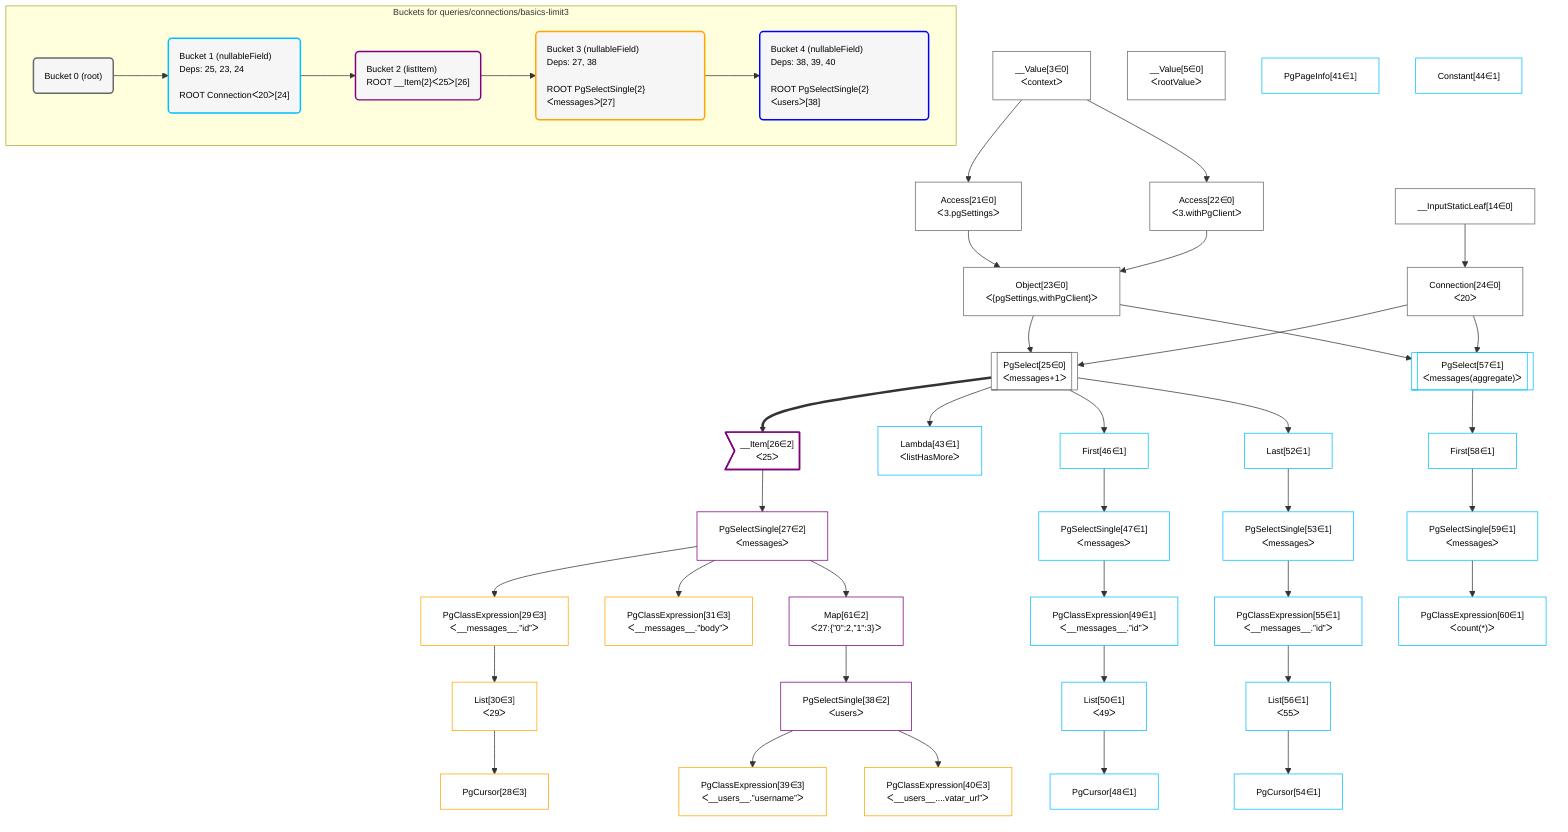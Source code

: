 %%{init: {'themeVariables': { 'fontSize': '12px'}}}%%
graph TD
    classDef path fill:#eee,stroke:#000,color:#000
    classDef plan fill:#fff,stroke-width:1px,color:#000
    classDef itemplan fill:#fff,stroke-width:2px,color:#000
    classDef sideeffectplan fill:#f00,stroke-width:2px,color:#000
    classDef bucket fill:#f6f6f6,color:#000,stroke-width:2px,text-align:left


    %% define steps
    __Value3["__Value[3∈0]<br />ᐸcontextᐳ"]:::plan
    __Value5["__Value[5∈0]<br />ᐸrootValueᐳ"]:::plan
    __InputStaticLeaf14["__InputStaticLeaf[14∈0]"]:::plan
    Access21["Access[21∈0]<br />ᐸ3.pgSettingsᐳ"]:::plan
    Access22["Access[22∈0]<br />ᐸ3.withPgClientᐳ"]:::plan
    Object23["Object[23∈0]<br />ᐸ{pgSettings,withPgClient}ᐳ"]:::plan
    Connection24["Connection[24∈0]<br />ᐸ20ᐳ"]:::plan
    PgSelect25[["PgSelect[25∈0]<br />ᐸmessages+1ᐳ"]]:::plan
    __Item26>"__Item[26∈2]<br />ᐸ25ᐳ"]:::itemplan
    PgSelectSingle27["PgSelectSingle[27∈2]<br />ᐸmessagesᐳ"]:::plan
    PgClassExpression29["PgClassExpression[29∈3]<br />ᐸ__messages__.”id”ᐳ"]:::plan
    List30["List[30∈3]<br />ᐸ29ᐳ"]:::plan
    PgCursor28["PgCursor[28∈3]"]:::plan
    PgClassExpression31["PgClassExpression[31∈3]<br />ᐸ__messages__.”body”ᐳ"]:::plan
    Map61["Map[61∈2]<br />ᐸ27:{”0”:2,”1”:3}ᐳ"]:::plan
    PgSelectSingle38["PgSelectSingle[38∈2]<br />ᐸusersᐳ"]:::plan
    PgClassExpression39["PgClassExpression[39∈3]<br />ᐸ__users__.”username”ᐳ"]:::plan
    PgClassExpression40["PgClassExpression[40∈3]<br />ᐸ__users__....vatar_url”ᐳ"]:::plan
    PgPageInfo41["PgPageInfo[41∈1]"]:::plan
    Lambda43["Lambda[43∈1]<br />ᐸlistHasMoreᐳ"]:::plan
    Constant44["Constant[44∈1]"]:::plan
    First46["First[46∈1]"]:::plan
    PgSelectSingle47["PgSelectSingle[47∈1]<br />ᐸmessagesᐳ"]:::plan
    PgClassExpression49["PgClassExpression[49∈1]<br />ᐸ__messages__.”id”ᐳ"]:::plan
    List50["List[50∈1]<br />ᐸ49ᐳ"]:::plan
    PgCursor48["PgCursor[48∈1]"]:::plan
    Last52["Last[52∈1]"]:::plan
    PgSelectSingle53["PgSelectSingle[53∈1]<br />ᐸmessagesᐳ"]:::plan
    PgClassExpression55["PgClassExpression[55∈1]<br />ᐸ__messages__.”id”ᐳ"]:::plan
    List56["List[56∈1]<br />ᐸ55ᐳ"]:::plan
    PgCursor54["PgCursor[54∈1]"]:::plan
    PgSelect57[["PgSelect[57∈1]<br />ᐸmessages(aggregate)ᐳ"]]:::plan
    First58["First[58∈1]"]:::plan
    PgSelectSingle59["PgSelectSingle[59∈1]<br />ᐸmessagesᐳ"]:::plan
    PgClassExpression60["PgClassExpression[60∈1]<br />ᐸcount(*)ᐳ"]:::plan

    %% plan dependencies
    __Value3 --> Access21
    __Value3 --> Access22
    Access21 & Access22 --> Object23
    __InputStaticLeaf14 --> Connection24
    Object23 & Connection24 --> PgSelect25
    PgSelect25 ==> __Item26
    __Item26 --> PgSelectSingle27
    PgSelectSingle27 --> PgClassExpression29
    PgClassExpression29 --> List30
    List30 --> PgCursor28
    PgSelectSingle27 --> PgClassExpression31
    PgSelectSingle27 --> Map61
    Map61 --> PgSelectSingle38
    PgSelectSingle38 --> PgClassExpression39
    PgSelectSingle38 --> PgClassExpression40
    PgSelect25 --> Lambda43
    PgSelect25 --> First46
    First46 --> PgSelectSingle47
    PgSelectSingle47 --> PgClassExpression49
    PgClassExpression49 --> List50
    List50 --> PgCursor48
    PgSelect25 --> Last52
    Last52 --> PgSelectSingle53
    PgSelectSingle53 --> PgClassExpression55
    PgClassExpression55 --> List56
    List56 --> PgCursor54
    Object23 & Connection24 --> PgSelect57
    PgSelect57 --> First58
    First58 --> PgSelectSingle59
    PgSelectSingle59 --> PgClassExpression60

    subgraph "Buckets for queries/connections/basics-limit3"
    Bucket0("Bucket 0 (root)"):::bucket
    classDef bucket0 stroke:#696969
    class Bucket0,__Value3,__Value5,__InputStaticLeaf14,Access21,Access22,Object23,Connection24,PgSelect25 bucket0
    Bucket1("Bucket 1 (nullableField)<br />Deps: 25, 23, 24<br /><br />ROOT Connectionᐸ20ᐳ[24]"):::bucket
    classDef bucket1 stroke:#00bfff
    class Bucket1,PgPageInfo41,Lambda43,Constant44,First46,PgSelectSingle47,PgCursor48,PgClassExpression49,List50,Last52,PgSelectSingle53,PgCursor54,PgClassExpression55,List56,PgSelect57,First58,PgSelectSingle59,PgClassExpression60 bucket1
    Bucket2("Bucket 2 (listItem)<br />ROOT __Item{2}ᐸ25ᐳ[26]"):::bucket
    classDef bucket2 stroke:#7f007f
    class Bucket2,__Item26,PgSelectSingle27,PgSelectSingle38,Map61 bucket2
    Bucket3("Bucket 3 (nullableField)<br />Deps: 27, 38<br /><br />ROOT PgSelectSingle{2}ᐸmessagesᐳ[27]"):::bucket
    classDef bucket3 stroke:#ffa500
    class Bucket3,PgCursor28,PgClassExpression29,List30,PgClassExpression31,PgClassExpression39,PgClassExpression40 bucket3
    Bucket4("Bucket 4 (nullableField)<br />Deps: 38, 39, 40<br /><br />ROOT PgSelectSingle{2}ᐸusersᐳ[38]"):::bucket
    classDef bucket4 stroke:#0000ff
    class Bucket4 bucket4
    Bucket0 --> Bucket1
    Bucket1 --> Bucket2
    Bucket2 --> Bucket3
    Bucket3 --> Bucket4
    end